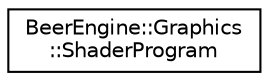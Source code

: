 digraph "Graphical Class Hierarchy"
{
  edge [fontname="Helvetica",fontsize="10",labelfontname="Helvetica",labelfontsize="10"];
  node [fontname="Helvetica",fontsize="10",shape=record];
  rankdir="LR";
  Node0 [label="BeerEngine::Graphics\l::ShaderProgram",height=0.2,width=0.4,color="black", fillcolor="white", style="filled",URL="$class_beer_engine_1_1_graphics_1_1_shader_program.html"];
}
